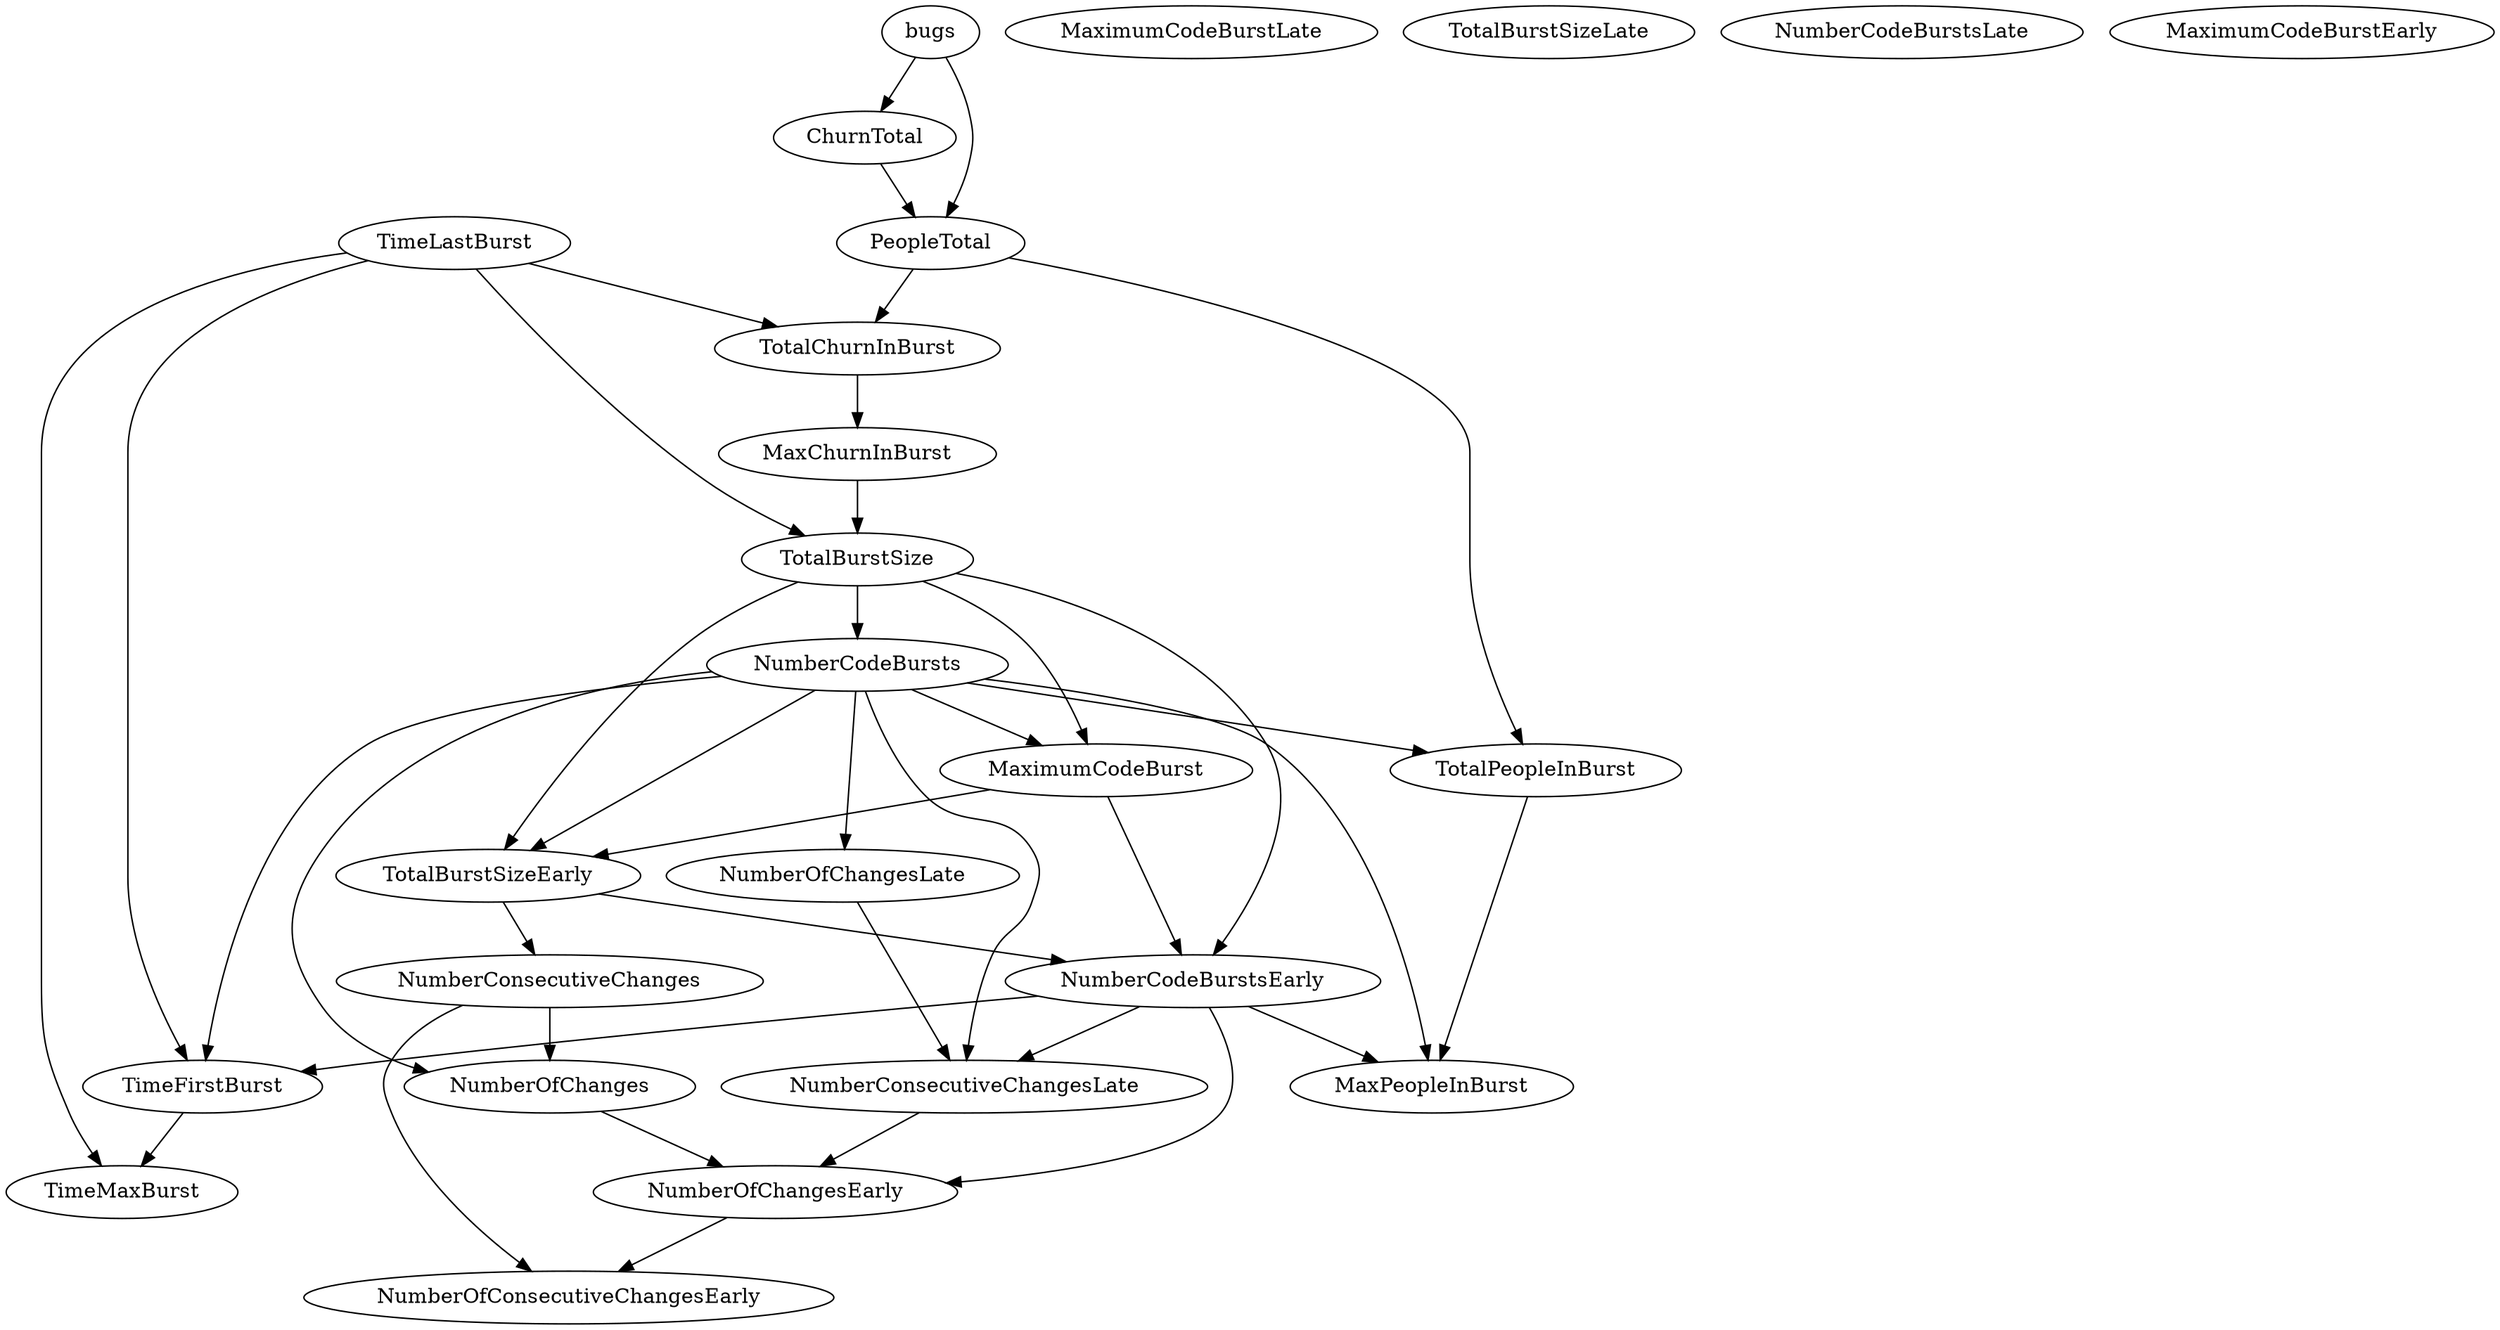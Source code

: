 digraph {
   TotalPeopleInBurst;
   MaximumCodeBurstLate;
   NumberOfChanges;
   MaxPeopleInBurst;
   TotalBurstSizeLate;
   NumberCodeBurstsLate;
   NumberOfChangesLate;
   NumberOfChangesEarly;
   MaxChurnInBurst;
   MaximumCodeBurstEarly;
   NumberCodeBurstsEarly;
   TimeFirstBurst;
   TotalChurnInBurst;
   ChurnTotal;
   MaximumCodeBurst;
   NumberOfConsecutiveChangesEarly;
   NumberConsecutiveChangesLate;
   TotalBurstSizeEarly;
   TotalBurstSize;
   TimeMaxBurst;
   NumberConsecutiveChanges;
   TimeLastBurst;
   NumberCodeBursts;
   PeopleTotal;
   bugs;
   TotalPeopleInBurst -> MaxPeopleInBurst;
   NumberOfChanges -> NumberOfChangesEarly;
   NumberOfChangesLate -> NumberConsecutiveChangesLate;
   NumberOfChangesEarly -> NumberOfConsecutiveChangesEarly;
   MaxChurnInBurst -> TotalBurstSize;
   NumberCodeBurstsEarly -> MaxPeopleInBurst;
   NumberCodeBurstsEarly -> NumberOfChangesEarly;
   NumberCodeBurstsEarly -> TimeFirstBurst;
   NumberCodeBurstsEarly -> NumberConsecutiveChangesLate;
   TimeFirstBurst -> TimeMaxBurst;
   TotalChurnInBurst -> MaxChurnInBurst;
   ChurnTotal -> PeopleTotal;
   MaximumCodeBurst -> NumberCodeBurstsEarly;
   MaximumCodeBurst -> TotalBurstSizeEarly;
   NumberConsecutiveChangesLate -> NumberOfChangesEarly;
   TotalBurstSizeEarly -> NumberCodeBurstsEarly;
   TotalBurstSizeEarly -> NumberConsecutiveChanges;
   TotalBurstSize -> NumberCodeBurstsEarly;
   TotalBurstSize -> MaximumCodeBurst;
   TotalBurstSize -> TotalBurstSizeEarly;
   TotalBurstSize -> NumberCodeBursts;
   NumberConsecutiveChanges -> NumberOfChanges;
   NumberConsecutiveChanges -> NumberOfConsecutiveChangesEarly;
   TimeLastBurst -> TimeFirstBurst;
   TimeLastBurst -> TotalChurnInBurst;
   TimeLastBurst -> TotalBurstSize;
   TimeLastBurst -> TimeMaxBurst;
   NumberCodeBursts -> TotalPeopleInBurst;
   NumberCodeBursts -> NumberOfChanges;
   NumberCodeBursts -> MaxPeopleInBurst;
   NumberCodeBursts -> NumberOfChangesLate;
   NumberCodeBursts -> TimeFirstBurst;
   NumberCodeBursts -> MaximumCodeBurst;
   NumberCodeBursts -> NumberConsecutiveChangesLate;
   NumberCodeBursts -> TotalBurstSizeEarly;
   PeopleTotal -> TotalPeopleInBurst;
   PeopleTotal -> TotalChurnInBurst;
   bugs -> ChurnTotal;
   bugs -> PeopleTotal;
}
